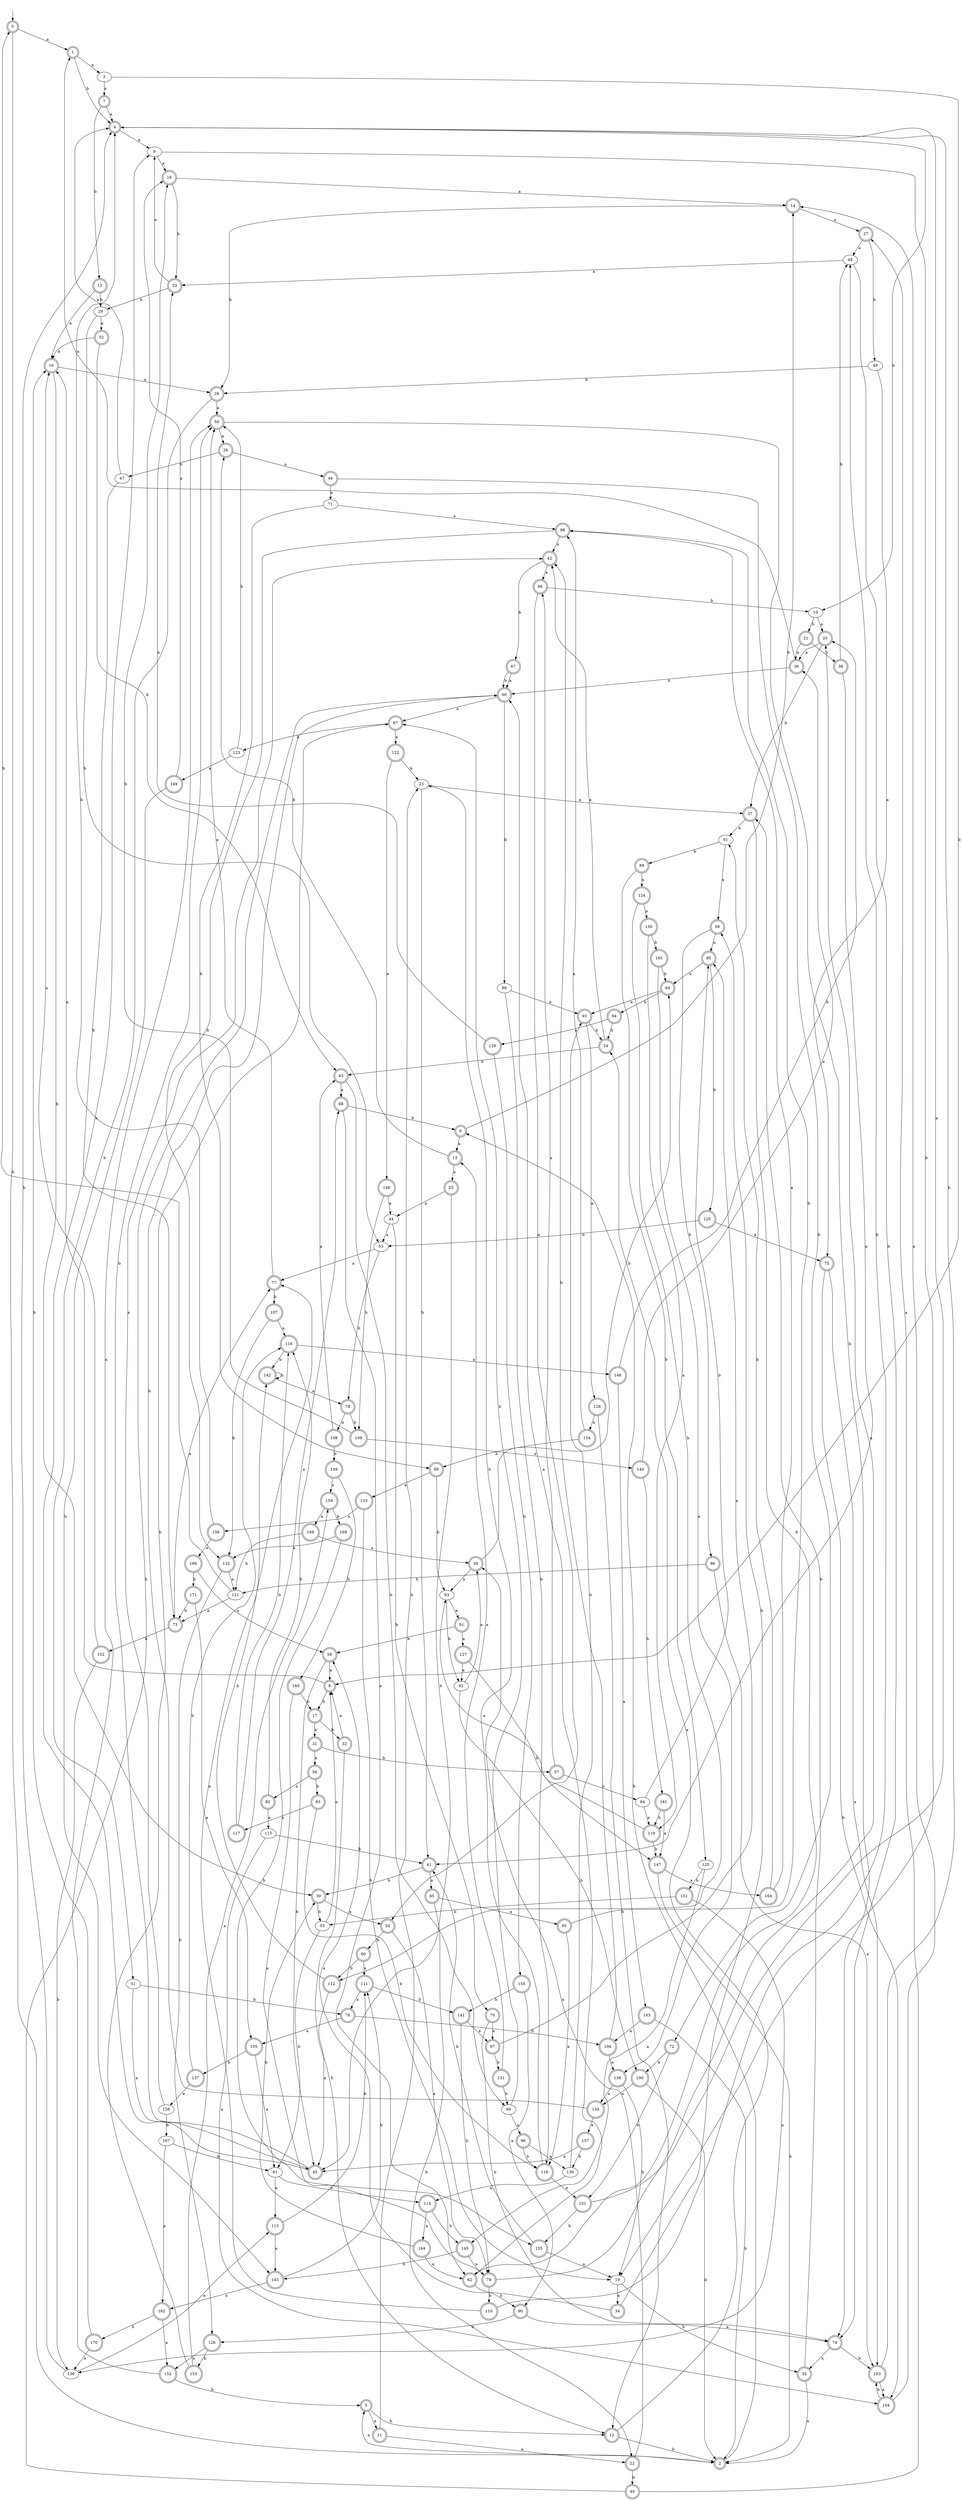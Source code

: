 digraph RandomDFA {
  __start0 [label="", shape=none];
  __start0 -> 0 [label=""];
  0 [shape=circle] [shape=doublecircle]
  0 -> 1 [label="a"]
  0 -> 2 [label="b"]
  1 [shape=doublecircle]
  1 -> 3 [label="a"]
  1 -> 4 [label="b"]
  2 [shape=doublecircle]
  2 -> 5 [label="a"]
  2 -> 6 [label="b"]
  3
  3 -> 7 [label="a"]
  3 -> 8 [label="b"]
  4 [shape=doublecircle]
  4 -> 9 [label="a"]
  4 -> 10 [label="b"]
  5 [shape=doublecircle]
  5 -> 11 [label="a"]
  5 -> 12 [label="b"]
  6 [shape=doublecircle]
  6 -> 13 [label="a"]
  6 -> 14 [label="b"]
  7 [shape=doublecircle]
  7 -> 4 [label="a"]
  7 -> 15 [label="b"]
  8 [shape=doublecircle]
  8 -> 16 [label="a"]
  8 -> 17 [label="b"]
  9
  9 -> 18 [label="a"]
  9 -> 19 [label="b"]
  10
  10 -> 20 [label="a"]
  10 -> 21 [label="b"]
  11 [shape=doublecircle]
  11 -> 22 [label="a"]
  11 -> 23 [label="b"]
  12 [shape=doublecircle]
  12 -> 24 [label="a"]
  12 -> 2 [label="b"]
  13 [shape=doublecircle]
  13 -> 25 [label="a"]
  13 -> 26 [label="b"]
  14 [shape=doublecircle]
  14 -> 27 [label="a"]
  14 -> 28 [label="b"]
  15 [shape=doublecircle]
  15 -> 16 [label="a"]
  15 -> 29 [label="b"]
  16 [shape=doublecircle]
  16 -> 28 [label="a"]
  16 -> 30 [label="b"]
  17 [shape=doublecircle]
  17 -> 31 [label="a"]
  17 -> 32 [label="b"]
  18 [shape=doublecircle]
  18 -> 14 [label="a"]
  18 -> 33 [label="b"]
  19
  19 -> 34 [label="a"]
  19 -> 35 [label="b"]
  20 [shape=doublecircle]
  20 -> 36 [label="a"]
  20 -> 37 [label="b"]
  21 [shape=doublecircle]
  21 -> 36 [label="a"]
  21 -> 38 [label="b"]
  22 [shape=doublecircle]
  22 -> 39 [label="a"]
  22 -> 40 [label="b"]
  23
  23 -> 37 [label="a"]
  23 -> 41 [label="b"]
  24 [shape=doublecircle]
  24 -> 42 [label="a"]
  24 -> 43 [label="b"]
  25 [shape=doublecircle]
  25 -> 44 [label="a"]
  25 -> 45 [label="b"]
  26 [shape=doublecircle]
  26 -> 46 [label="a"]
  26 -> 47 [label="b"]
  27 [shape=doublecircle]
  27 -> 48 [label="a"]
  27 -> 49 [label="b"]
  28 [shape=doublecircle]
  28 -> 50 [label="a"]
  28 -> 51 [label="b"]
  29
  29 -> 52 [label="a"]
  29 -> 53 [label="b"]
  30 [shape=doublecircle]
  30 -> 54 [label="a"]
  30 -> 55 [label="b"]
  31 [shape=doublecircle]
  31 -> 56 [label="a"]
  31 -> 57 [label="b"]
  32 [shape=doublecircle]
  32 -> 8 [label="a"]
  32 -> 12 [label="b"]
  33 [shape=doublecircle]
  33 -> 9 [label="a"]
  33 -> 29 [label="b"]
  34 [shape=doublecircle]
  34 -> 58 [label="a"]
  34 -> 59 [label="b"]
  35 [shape=doublecircle]
  35 -> 2 [label="a"]
  35 -> 37 [label="b"]
  36 [shape=doublecircle]
  36 -> 1 [label="a"]
  36 -> 60 [label="b"]
  37 [shape=doublecircle]
  37 -> 61 [label="a"]
  37 -> 62 [label="b"]
  38 [shape=doublecircle]
  38 -> 41 [label="a"]
  38 -> 48 [label="b"]
  39 [shape=doublecircle]
  39 -> 63 [label="a"]
  39 -> 64 [label="b"]
  40 [shape=doublecircle]
  40 -> 27 [label="a"]
  40 -> 60 [label="b"]
  41 [shape=doublecircle]
  41 -> 65 [label="a"]
  41 -> 30 [label="b"]
  42 [shape=doublecircle]
  42 -> 66 [label="a"]
  42 -> 67 [label="b"]
  43 [shape=doublecircle]
  43 -> 68 [label="a"]
  43 -> 69 [label="b"]
  44
  44 -> 53 [label="a"]
  44 -> 70 [label="b"]
  45 [shape=doublecircle]
  45 -> 9 [label="a"]
  45 -> 50 [label="b"]
  46 [shape=doublecircle]
  46 -> 71 [label="a"]
  46 -> 72 [label="b"]
  47
  47 -> 4 [label="a"]
  47 -> 73 [label="b"]
  48
  48 -> 33 [label="a"]
  48 -> 74 [label="b"]
  49
  49 -> 75 [label="a"]
  49 -> 28 [label="b"]
  50 [shape=doublecircle]
  50 -> 26 [label="a"]
  50 -> 74 [label="b"]
  51
  51 -> 45 [label="a"]
  51 -> 76 [label="b"]
  52 [shape=doublecircle]
  52 -> 16 [label="a"]
  52 -> 43 [label="b"]
  53
  53 -> 77 [label="a"]
  53 -> 78 [label="b"]
  54 [shape=doublecircle]
  54 -> 79 [label="a"]
  54 -> 80 [label="b"]
  55
  55 -> 8 [label="a"]
  55 -> 81 [label="b"]
  56 [shape=doublecircle]
  56 -> 82 [label="a"]
  56 -> 83 [label="b"]
  57 [shape=doublecircle]
  57 -> 66 [label="a"]
  57 -> 84 [label="b"]
  58 [shape=doublecircle]
  58 -> 8 [label="a"]
  58 -> 45 [label="b"]
  59 [shape=doublecircle]
  59 -> 85 [label="a"]
  59 -> 86 [label="b"]
  60 [shape=doublecircle]
  60 -> 87 [label="a"]
  60 -> 88 [label="b"]
  61
  61 -> 59 [label="a"]
  61 -> 89 [label="b"]
  62 [shape=doublecircle]
  62 -> 60 [label="a"]
  62 -> 90 [label="b"]
  63
  63 -> 91 [label="a"]
  63 -> 92 [label="b"]
  64 [shape=doublecircle]
  64 -> 93 [label="a"]
  64 -> 94 [label="b"]
  65 [shape=doublecircle]
  65 -> 95 [label="a"]
  65 -> 22 [label="b"]
  66 [shape=doublecircle]
  66 -> 54 [label="a"]
  66 -> 10 [label="b"]
  67 [shape=doublecircle]
  67 -> 60 [label="a"]
  67 -> 60 [label="b"]
  68 [shape=doublecircle]
  68 -> 62 [label="a"]
  68 -> 6 [label="b"]
  69
  69 -> 96 [label="a"]
  69 -> 87 [label="b"]
  70 [shape=doublecircle]
  70 -> 97 [label="a"]
  70 -> 74 [label="b"]
  71
  71 -> 98 [label="a"]
  71 -> 99 [label="b"]
  72 [shape=doublecircle]
  72 -> 100 [label="a"]
  72 -> 101 [label="b"]
  73 [shape=doublecircle]
  73 -> 77 [label="a"]
  73 -> 102 [label="b"]
  74 [shape=doublecircle]
  74 -> 35 [label="a"]
  74 -> 103 [label="b"]
  75 [shape=doublecircle]
  75 -> 103 [label="a"]
  75 -> 104 [label="b"]
  76 [shape=doublecircle]
  76 -> 105 [label="a"]
  76 -> 106 [label="b"]
  77 [shape=doublecircle]
  77 -> 50 [label="a"]
  77 -> 107 [label="b"]
  78 [shape=doublecircle]
  78 -> 108 [label="a"]
  78 -> 109 [label="b"]
  79 [shape=doublecircle]
  79 -> 20 [label="a"]
  79 -> 110 [label="b"]
  80 [shape=doublecircle]
  80 -> 111 [label="a"]
  80 -> 112 [label="b"]
  81
  81 -> 113 [label="a"]
  81 -> 114 [label="b"]
  82 [shape=doublecircle]
  82 -> 115 [label="a"]
  82 -> 116 [label="b"]
  83 [shape=doublecircle]
  83 -> 117 [label="a"]
  83 -> 118 [label="b"]
  84
  84 -> 119 [label="a"]
  84 -> 85 [label="b"]
  85 [shape=doublecircle]
  85 -> 64 [label="a"]
  85 -> 120 [label="b"]
  86 [shape=doublecircle]
  86 -> 103 [label="a"]
  86 -> 121 [label="b"]
  87 [shape=doublecircle]
  87 -> 122 [label="a"]
  87 -> 123 [label="b"]
  88
  88 -> 93 [label="a"]
  88 -> 118 [label="b"]
  89 [shape=doublecircle]
  89 -> 124 [label="a"]
  89 -> 125 [label="b"]
  90 [shape=doublecircle]
  90 -> 74 [label="a"]
  90 -> 126 [label="b"]
  91 [shape=doublecircle]
  91 -> 127 [label="a"]
  91 -> 58 [label="b"]
  92
  92 -> 39 [label="a"]
  92 -> 100 [label="b"]
  93 [shape=doublecircle]
  93 -> 128 [label="a"]
  93 -> 24 [label="b"]
  94 [shape=doublecircle]
  94 -> 129 [label="a"]
  94 -> 24 [label="b"]
  95 [shape=doublecircle]
  95 -> 118 [label="a"]
  95 -> 98 [label="b"]
  96 [shape=doublecircle]
  96 -> 130 [label="a"]
  96 -> 118 [label="b"]
  97 [shape=doublecircle]
  97 -> 85 [label="a"]
  97 -> 131 [label="b"]
  98 [shape=doublecircle]
  98 -> 42 [label="a"]
  98 -> 132 [label="b"]
  99 [shape=doublecircle]
  99 -> 133 [label="a"]
  99 -> 63 [label="b"]
  100 [shape=doublecircle]
  100 -> 134 [label="a"]
  100 -> 2 [label="b"]
  101 [shape=doublecircle]
  101 -> 4 [label="a"]
  101 -> 135 [label="b"]
  102 [shape=doublecircle]
  102 -> 16 [label="a"]
  102 -> 136 [label="b"]
  103 [shape=doublecircle]
  103 -> 104 [label="a"]
  103 -> 4 [label="b"]
  104 [shape=doublecircle]
  104 -> 14 [label="a"]
  104 -> 103 [label="b"]
  105 [shape=doublecircle]
  105 -> 81 [label="a"]
  105 -> 137 [label="b"]
  106 [shape=doublecircle]
  106 -> 138 [label="a"]
  106 -> 42 [label="b"]
  107 [shape=doublecircle]
  107 -> 116 [label="a"]
  107 -> 132 [label="b"]
  108 [shape=doublecircle]
  108 -> 43 [label="a"]
  108 -> 139 [label="b"]
  109 [shape=doublecircle]
  109 -> 140 [label="a"]
  109 -> 18 [label="b"]
  110 [shape=doublecircle]
  110 -> 77 [label="a"]
  110 -> 48 [label="b"]
  111 [shape=doublecircle]
  111 -> 76 [label="a"]
  111 -> 141 [label="b"]
  112 [shape=doublecircle]
  112 -> 45 [label="a"]
  112 -> 142 [label="b"]
  113 [shape=doublecircle]
  113 -> 143 [label="a"]
  113 -> 111 [label="b"]
  114 [shape=doublecircle]
  114 -> 144 [label="a"]
  114 -> 145 [label="b"]
  115
  115 -> 104 [label="a"]
  115 -> 41 [label="b"]
  116 [shape=doublecircle]
  116 -> 146 [label="a"]
  116 -> 142 [label="b"]
  117 [shape=doublecircle]
  117 -> 68 [label="a"]
  117 -> 116 [label="b"]
  118 [shape=doublecircle]
  118 -> 101 [label="a"]
  118 -> 23 [label="b"]
  119 [shape=doublecircle]
  119 -> 63 [label="a"]
  119 -> 147 [label="b"]
  120 [shape=doublecircle]
  120 -> 75 [label="a"]
  120 -> 53 [label="b"]
  121
  121 -> 73 [label="a"]
  121 -> 0 [label="b"]
  122 [shape=doublecircle]
  122 -> 148 [label="a"]
  122 -> 23 [label="b"]
  123
  123 -> 149 [label="a"]
  123 -> 50 [label="b"]
  124 [shape=doublecircle]
  124 -> 150 [label="a"]
  124 -> 112 [label="b"]
  125
  125 -> 145 [label="a"]
  125 -> 151 [label="b"]
  126 [shape=doublecircle]
  126 -> 152 [label="a"]
  126 -> 153 [label="b"]
  127 [shape=doublecircle]
  127 -> 92 [label="a"]
  127 -> 147 [label="b"]
  128 [shape=doublecircle]
  128 -> 154 [label="a"]
  128 -> 12 [label="b"]
  129 [shape=doublecircle]
  129 -> 33 [label="a"]
  129 -> 155 [label="b"]
  130
  130 -> 114 [label="a"]
  130 -> 93 [label="b"]
  131 [shape=doublecircle]
  131 -> 13 [label="a"]
  131 -> 69 [label="b"]
  132 [shape=doublecircle]
  132 -> 121 [label="a"]
  132 -> 126 [label="b"]
  133 [shape=doublecircle]
  133 -> 156 [label="a"]
  133 -> 19 [label="b"]
  134 [shape=doublecircle]
  134 -> 157 [label="a"]
  134 -> 60 [label="b"]
  135 [shape=doublecircle]
  135 -> 19 [label="a"]
  135 -> 41 [label="b"]
  136
  136 -> 113 [label="a"]
  136 -> 4 [label="b"]
  137 [shape=doublecircle]
  137 -> 158 [label="a"]
  137 -> 116 [label="b"]
  138 [shape=doublecircle]
  138 -> 134 [label="a"]
  138 -> 19 [label="b"]
  139 [shape=doublecircle]
  139 -> 159 [label="a"]
  139 -> 160 [label="b"]
  140 [shape=doublecircle]
  140 -> 36 [label="a"]
  140 -> 161 [label="b"]
  141 [shape=doublecircle]
  141 -> 97 [label="a"]
  141 -> 79 [label="b"]
  142 [shape=doublecircle]
  142 -> 78 [label="a"]
  142 -> 142 [label="b"]
  143 [shape=doublecircle]
  143 -> 162 [label="a"]
  143 -> 111 [label="b"]
  144 [shape=doublecircle]
  144 -> 62 [label="a"]
  144 -> 30 [label="b"]
  145 [shape=doublecircle]
  145 -> 79 [label="a"]
  145 -> 143 [label="b"]
  146 [shape=doublecircle]
  146 -> 163 [label="a"]
  146 -> 20 [label="b"]
  147 [shape=doublecircle]
  147 -> 164 [label="a"]
  147 -> 2 [label="b"]
  148 [shape=doublecircle]
  148 -> 44 [label="a"]
  148 -> 109 [label="b"]
  149 [shape=doublecircle]
  149 -> 18 [label="a"]
  149 -> 143 [label="b"]
  150 [shape=doublecircle]
  150 -> 119 [label="a"]
  150 -> 165 [label="b"]
  151 [shape=doublecircle]
  151 -> 136 [label="a"]
  151 -> 55 [label="b"]
  152 [shape=doublecircle]
  152 -> 50 [label="a"]
  152 -> 5 [label="b"]
  153 [shape=doublecircle]
  153 -> 159 [label="a"]
  153 -> 87 [label="b"]
  154 [shape=doublecircle]
  154 -> 98 [label="a"]
  154 -> 99 [label="b"]
  155 [shape=doublecircle]
  155 -> 90 [label="a"]
  155 -> 141 [label="b"]
  156 [shape=doublecircle]
  156 -> 166 [label="a"]
  156 -> 4 [label="b"]
  157 [shape=doublecircle]
  157 -> 45 [label="a"]
  157 -> 130 [label="b"]
  158
  158 -> 42 [label="a"]
  158 -> 167 [label="b"]
  159 [shape=doublecircle]
  159 -> 168 [label="a"]
  159 -> 169 [label="b"]
  160 [shape=doublecircle]
  160 -> 79 [label="a"]
  160 -> 17 [label="b"]
  161 [shape=doublecircle]
  161 -> 147 [label="a"]
  161 -> 119 [label="b"]
  162 [shape=doublecircle]
  162 -> 152 [label="a"]
  162 -> 170 [label="b"]
  163 [shape=doublecircle]
  163 -> 106 [label="a"]
  163 -> 2 [label="b"]
  164 [shape=doublecircle]
  164 -> 98 [label="a"]
  164 -> 61 [label="b"]
  165 [shape=doublecircle]
  165 -> 138 [label="a"]
  165 -> 64 [label="b"]
  166 [shape=doublecircle]
  166 -> 58 [label="a"]
  166 -> 171 [label="b"]
  167
  167 -> 162 [label="a"]
  167 -> 81 [label="b"]
  168 [shape=doublecircle]
  168 -> 39 [label="a"]
  168 -> 121 [label="b"]
  169 [shape=doublecircle]
  169 -> 132 [label="a"]
  169 -> 135 [label="b"]
  170 [shape=doublecircle]
  170 -> 136 [label="a"]
  170 -> 16 [label="b"]
  171 [shape=doublecircle]
  171 -> 105 [label="a"]
  171 -> 73 [label="b"]
}
